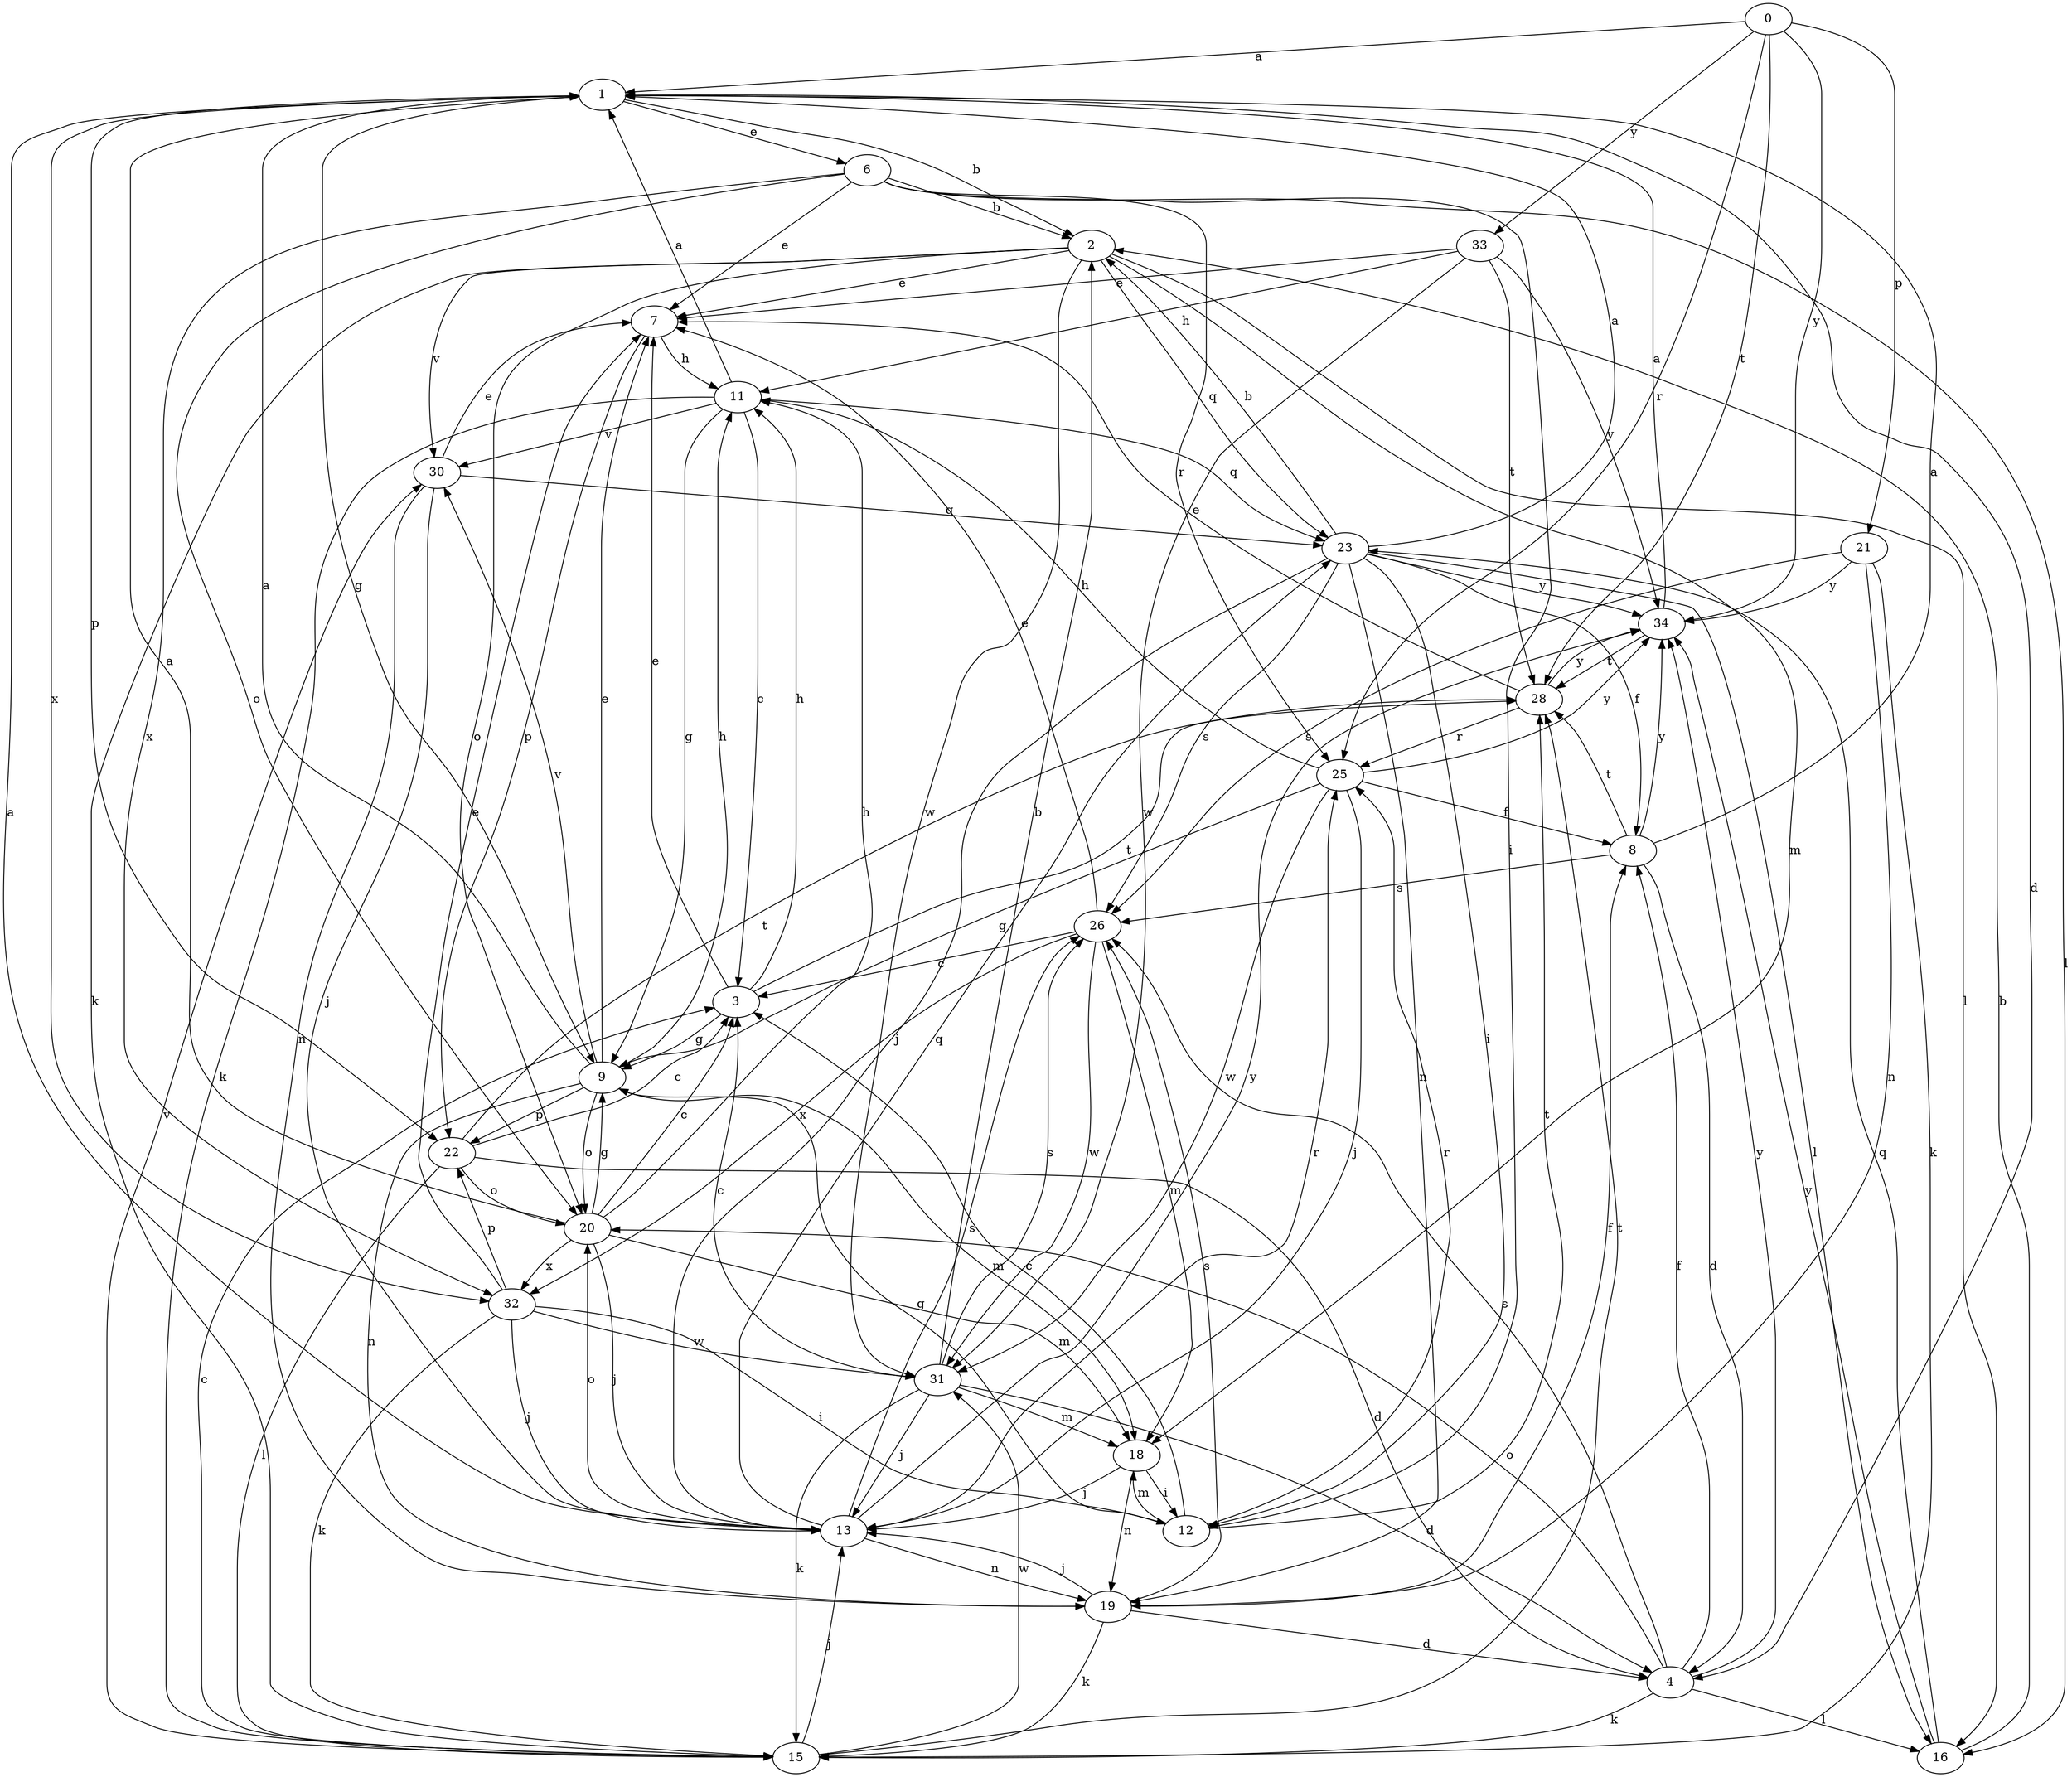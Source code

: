 strict digraph  {
0;
1;
2;
3;
4;
6;
7;
8;
9;
11;
12;
13;
15;
16;
18;
19;
20;
21;
22;
23;
25;
26;
28;
30;
31;
32;
33;
34;
0 -> 1  [label=a];
0 -> 21  [label=p];
0 -> 25  [label=r];
0 -> 28  [label=t];
0 -> 33  [label=y];
0 -> 34  [label=y];
1 -> 2  [label=b];
1 -> 4  [label=d];
1 -> 6  [label=e];
1 -> 9  [label=g];
1 -> 22  [label=p];
1 -> 32  [label=x];
2 -> 7  [label=e];
2 -> 15  [label=k];
2 -> 16  [label=l];
2 -> 18  [label=m];
2 -> 20  [label=o];
2 -> 23  [label=q];
2 -> 30  [label=v];
2 -> 31  [label=w];
3 -> 7  [label=e];
3 -> 9  [label=g];
3 -> 11  [label=h];
3 -> 28  [label=t];
4 -> 8  [label=f];
4 -> 15  [label=k];
4 -> 16  [label=l];
4 -> 20  [label=o];
4 -> 26  [label=s];
4 -> 34  [label=y];
6 -> 2  [label=b];
6 -> 7  [label=e];
6 -> 12  [label=i];
6 -> 16  [label=l];
6 -> 20  [label=o];
6 -> 25  [label=r];
6 -> 32  [label=x];
7 -> 11  [label=h];
7 -> 22  [label=p];
8 -> 1  [label=a];
8 -> 4  [label=d];
8 -> 26  [label=s];
8 -> 28  [label=t];
8 -> 34  [label=y];
9 -> 1  [label=a];
9 -> 7  [label=e];
9 -> 11  [label=h];
9 -> 18  [label=m];
9 -> 19  [label=n];
9 -> 20  [label=o];
9 -> 22  [label=p];
9 -> 30  [label=v];
11 -> 1  [label=a];
11 -> 3  [label=c];
11 -> 9  [label=g];
11 -> 15  [label=k];
11 -> 23  [label=q];
11 -> 30  [label=v];
12 -> 3  [label=c];
12 -> 9  [label=g];
12 -> 18  [label=m];
12 -> 25  [label=r];
12 -> 28  [label=t];
13 -> 1  [label=a];
13 -> 19  [label=n];
13 -> 20  [label=o];
13 -> 23  [label=q];
13 -> 25  [label=r];
13 -> 26  [label=s];
13 -> 34  [label=y];
15 -> 3  [label=c];
15 -> 13  [label=j];
15 -> 28  [label=t];
15 -> 30  [label=v];
15 -> 31  [label=w];
16 -> 2  [label=b];
16 -> 23  [label=q];
16 -> 34  [label=y];
18 -> 12  [label=i];
18 -> 13  [label=j];
18 -> 19  [label=n];
19 -> 4  [label=d];
19 -> 8  [label=f];
19 -> 13  [label=j];
19 -> 15  [label=k];
19 -> 26  [label=s];
20 -> 1  [label=a];
20 -> 3  [label=c];
20 -> 9  [label=g];
20 -> 11  [label=h];
20 -> 13  [label=j];
20 -> 18  [label=m];
20 -> 32  [label=x];
21 -> 15  [label=k];
21 -> 19  [label=n];
21 -> 26  [label=s];
21 -> 34  [label=y];
22 -> 3  [label=c];
22 -> 4  [label=d];
22 -> 20  [label=o];
22 -> 28  [label=t];
22 -> 15  [label=l];
23 -> 1  [label=a];
23 -> 2  [label=b];
23 -> 8  [label=f];
23 -> 12  [label=i];
23 -> 13  [label=j];
23 -> 16  [label=l];
23 -> 19  [label=n];
23 -> 26  [label=s];
23 -> 34  [label=y];
25 -> 8  [label=f];
25 -> 9  [label=g];
25 -> 11  [label=h];
25 -> 13  [label=j];
25 -> 31  [label=w];
25 -> 34  [label=y];
26 -> 3  [label=c];
26 -> 7  [label=e];
26 -> 18  [label=m];
26 -> 31  [label=w];
26 -> 32  [label=x];
28 -> 7  [label=e];
28 -> 25  [label=r];
28 -> 34  [label=y];
30 -> 7  [label=e];
30 -> 13  [label=j];
30 -> 19  [label=n];
30 -> 23  [label=q];
31 -> 2  [label=b];
31 -> 3  [label=c];
31 -> 4  [label=d];
31 -> 13  [label=j];
31 -> 15  [label=k];
31 -> 18  [label=m];
31 -> 26  [label=s];
32 -> 7  [label=e];
32 -> 12  [label=i];
32 -> 13  [label=j];
32 -> 15  [label=k];
32 -> 22  [label=p];
32 -> 31  [label=w];
33 -> 7  [label=e];
33 -> 11  [label=h];
33 -> 28  [label=t];
33 -> 31  [label=w];
33 -> 34  [label=y];
34 -> 1  [label=a];
34 -> 28  [label=t];
}
